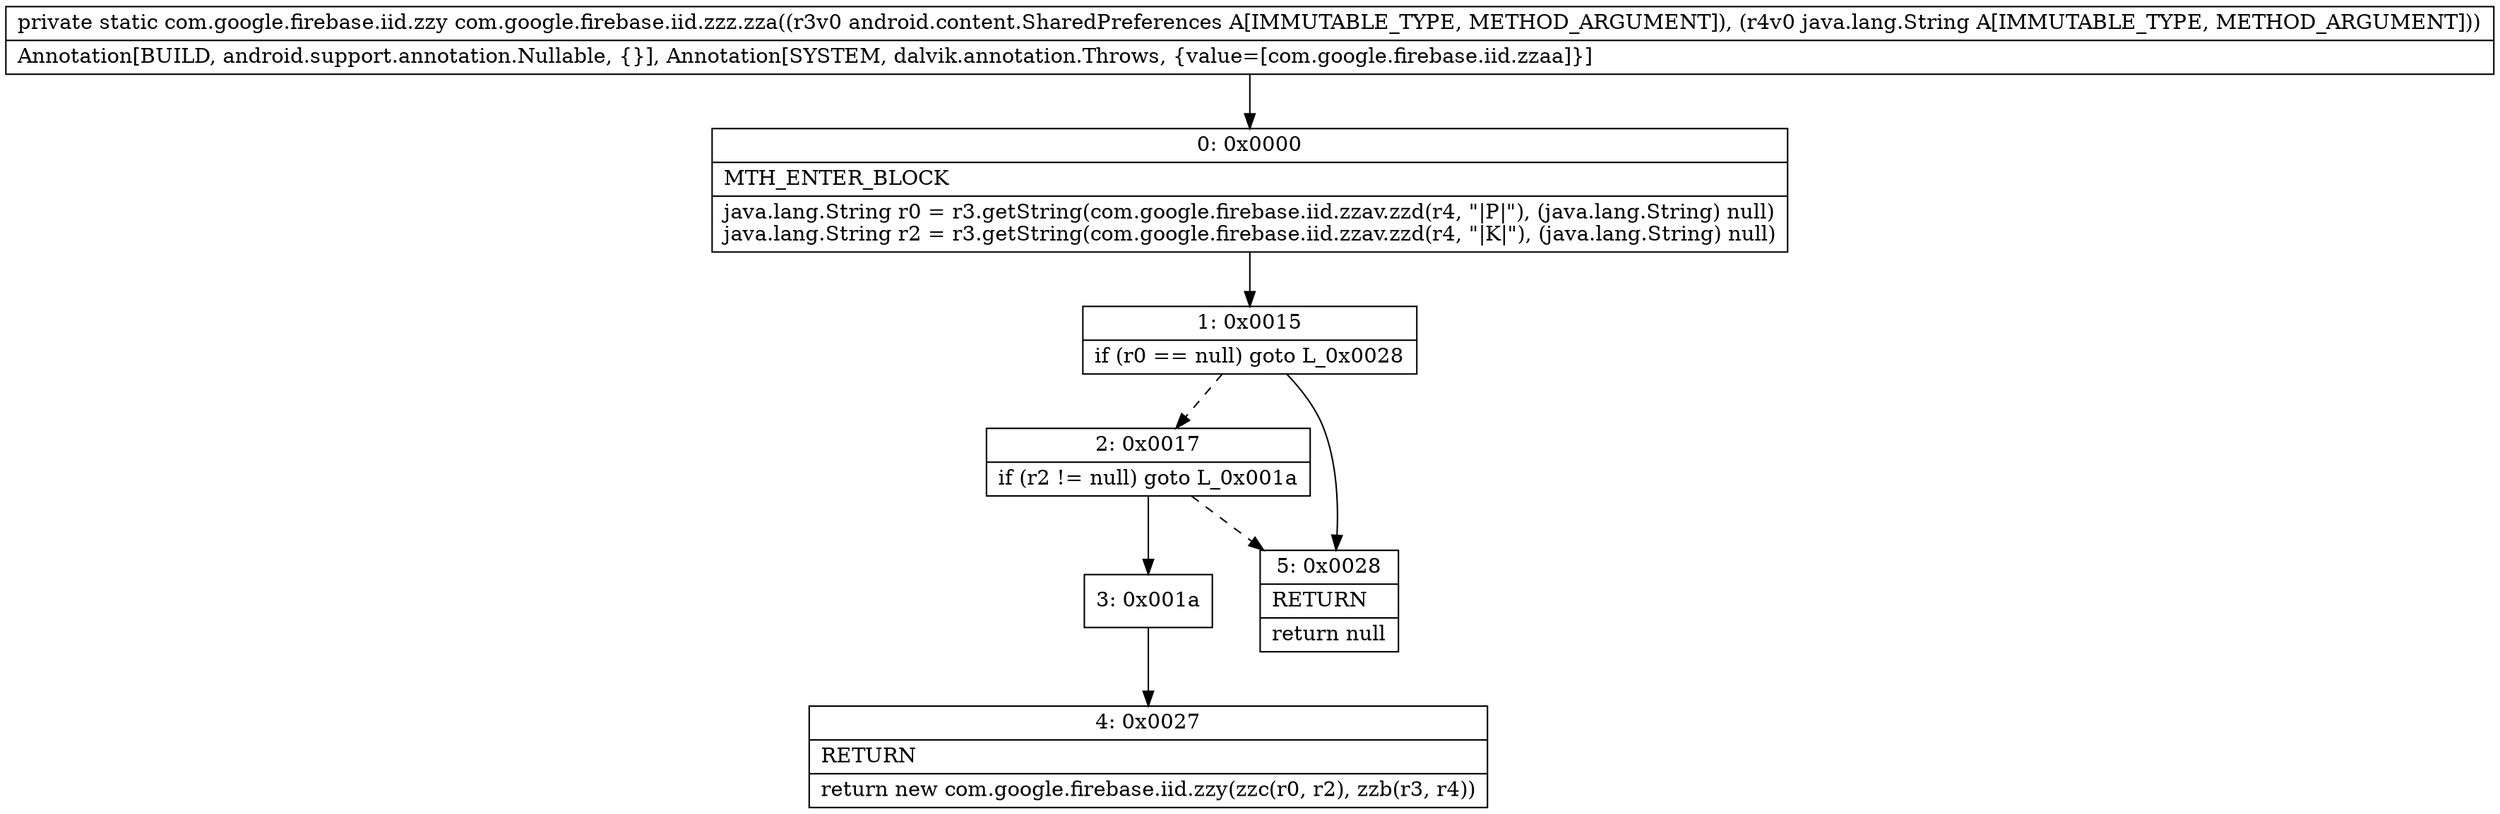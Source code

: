 digraph "CFG forcom.google.firebase.iid.zzz.zza(Landroid\/content\/SharedPreferences;Ljava\/lang\/String;)Lcom\/google\/firebase\/iid\/zzy;" {
Node_0 [shape=record,label="{0\:\ 0x0000|MTH_ENTER_BLOCK\l|java.lang.String r0 = r3.getString(com.google.firebase.iid.zzav.zzd(r4, \"\|P\|\"), (java.lang.String) null)\ljava.lang.String r2 = r3.getString(com.google.firebase.iid.zzav.zzd(r4, \"\|K\|\"), (java.lang.String) null)\l}"];
Node_1 [shape=record,label="{1\:\ 0x0015|if (r0 == null) goto L_0x0028\l}"];
Node_2 [shape=record,label="{2\:\ 0x0017|if (r2 != null) goto L_0x001a\l}"];
Node_3 [shape=record,label="{3\:\ 0x001a}"];
Node_4 [shape=record,label="{4\:\ 0x0027|RETURN\l|return new com.google.firebase.iid.zzy(zzc(r0, r2), zzb(r3, r4))\l}"];
Node_5 [shape=record,label="{5\:\ 0x0028|RETURN\l|return null\l}"];
MethodNode[shape=record,label="{private static com.google.firebase.iid.zzy com.google.firebase.iid.zzz.zza((r3v0 android.content.SharedPreferences A[IMMUTABLE_TYPE, METHOD_ARGUMENT]), (r4v0 java.lang.String A[IMMUTABLE_TYPE, METHOD_ARGUMENT]))  | Annotation[BUILD, android.support.annotation.Nullable, \{\}], Annotation[SYSTEM, dalvik.annotation.Throws, \{value=[com.google.firebase.iid.zzaa]\}]\l}"];
MethodNode -> Node_0;
Node_0 -> Node_1;
Node_1 -> Node_2[style=dashed];
Node_1 -> Node_5;
Node_2 -> Node_3;
Node_2 -> Node_5[style=dashed];
Node_3 -> Node_4;
}

